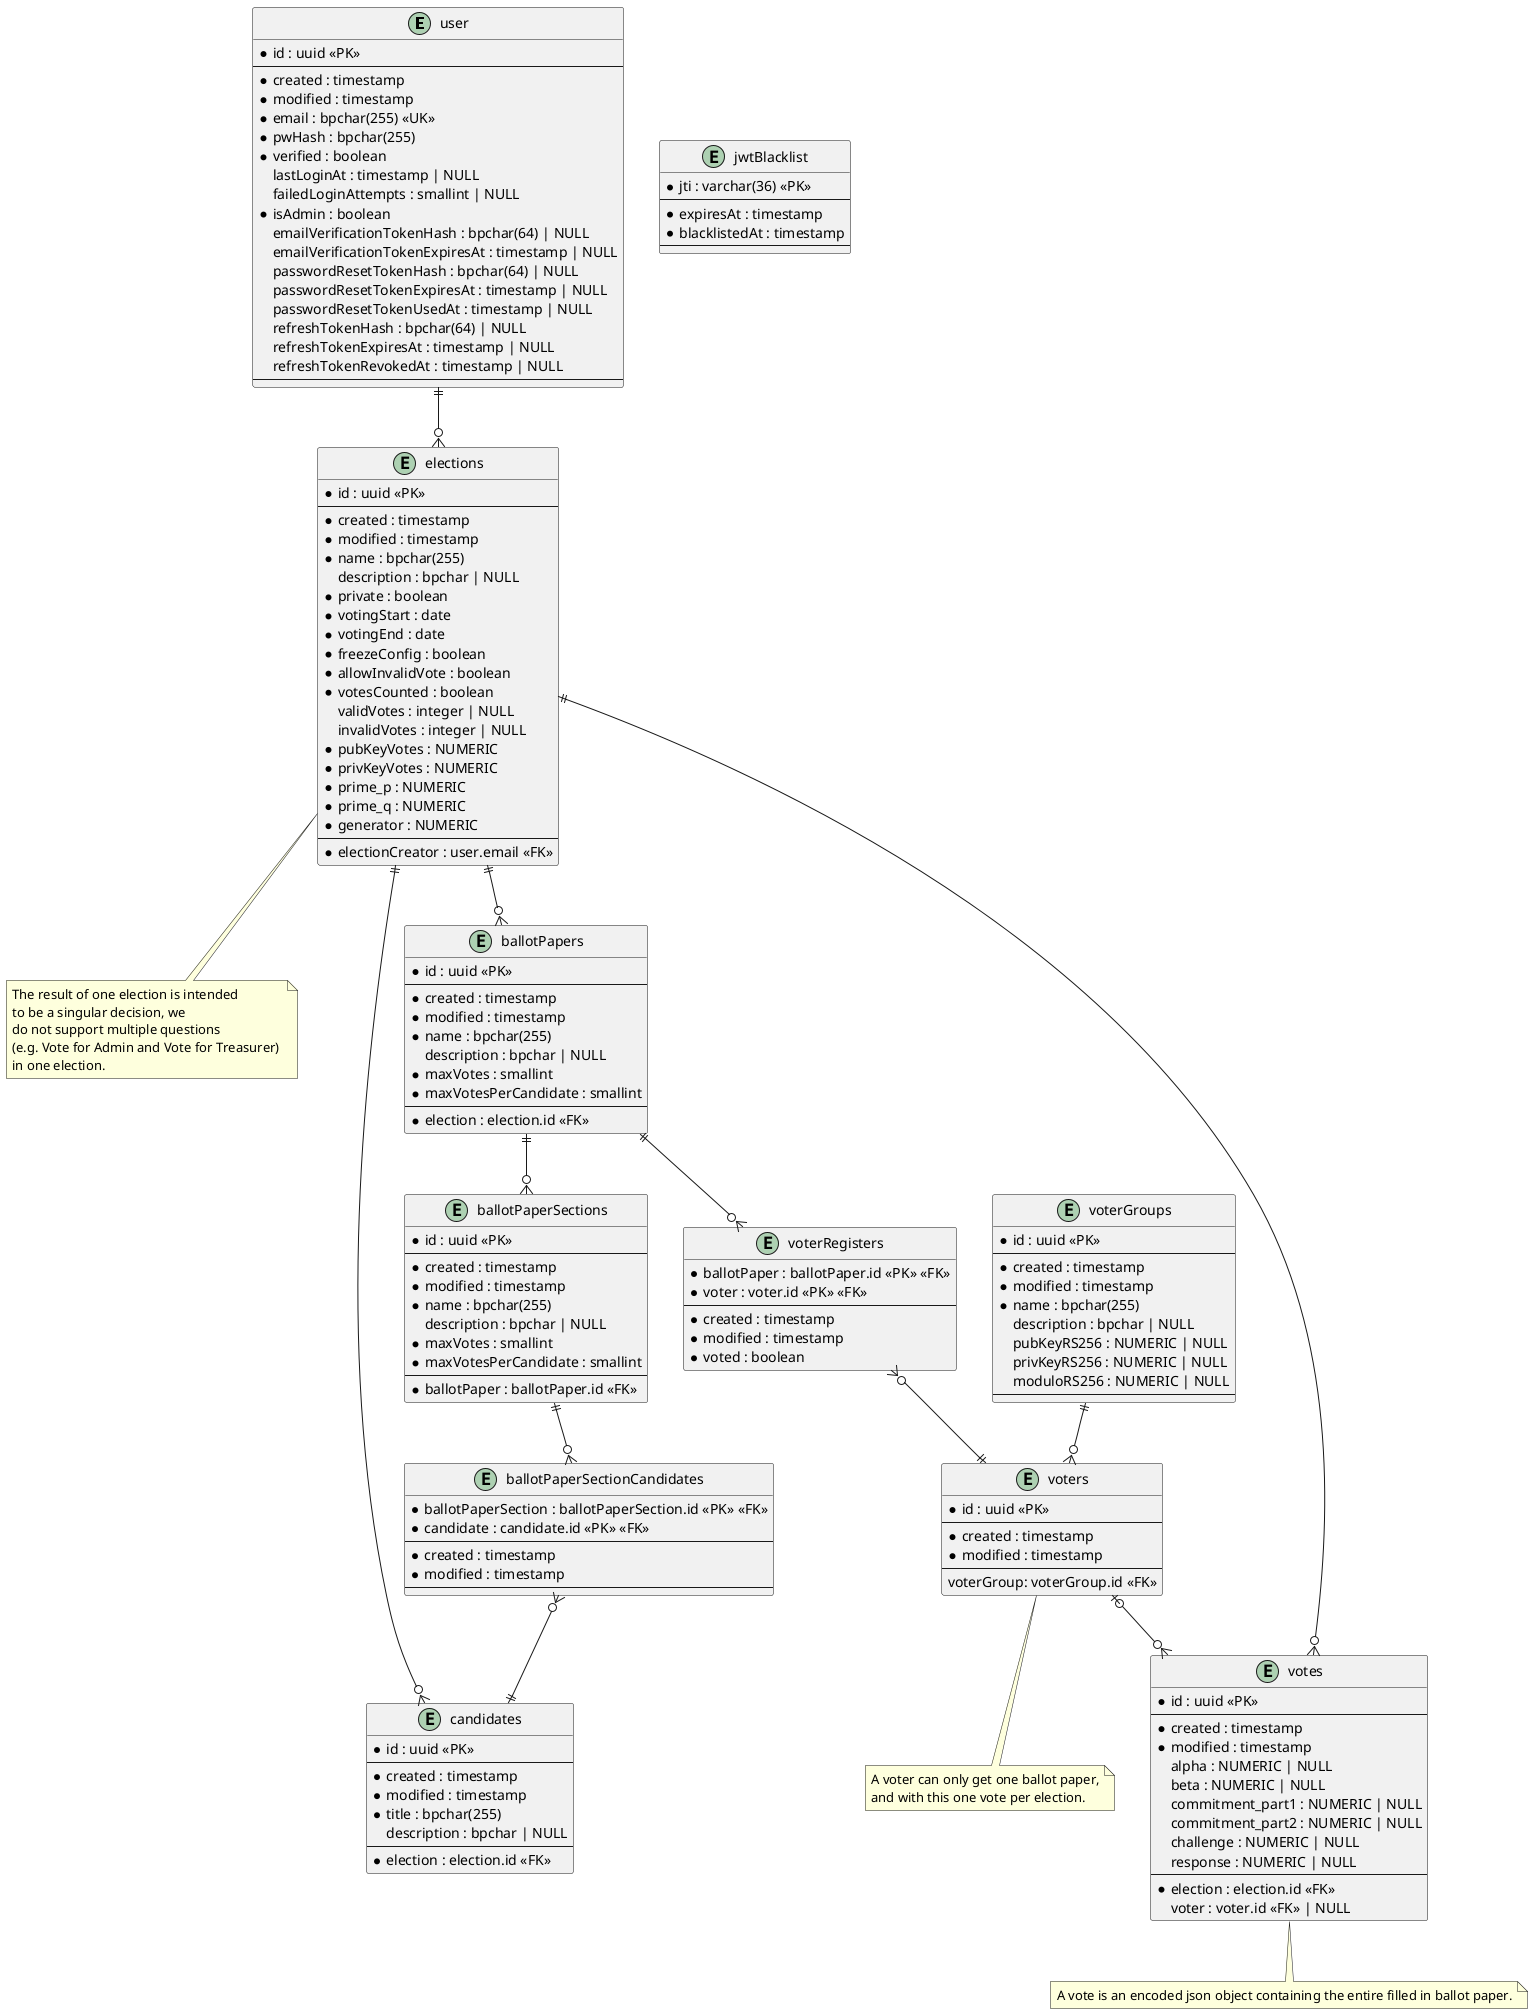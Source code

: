 @startuml dataModel

entity "user" as user {
    * id : uuid <<PK>>
    --
    * created : timestamp
    * modified : timestamp
    * email : bpchar(255) <<UK>>
    * pwHash : bpchar(255)
    * verified : boolean
    lastLoginAt : timestamp | NULL
    failedLoginAttempts : smallint | NULL
    * isAdmin : boolean
    emailVerificationTokenHash : bpchar(64) | NULL
    emailVerificationTokenExpiresAt : timestamp | NULL
    passwordResetTokenHash : bpchar(64) | NULL
    passwordResetTokenExpiresAt : timestamp | NULL
    passwordResetTokenUsedAt : timestamp | NULL
    refreshTokenHash : bpchar(64) | NULL
    refreshTokenExpiresAt : timestamp | NULL
    refreshTokenRevokedAt : timestamp | NULL
    --
}

entity "jwtBlacklist" as jwtBlacklist {
    ' this table is used to store blacklisted access tokens
    ' The jti is 36 characters long if we use UUIDv4
    * jti : varchar(36) <<PK>>
    --
    * expiresAt : timestamp
    * blacklistedAt : timestamp
    --
}



entity "elections" as elections {
    * id : uuid <<PK>>
    --
    * created : timestamp
    * modified : timestamp
    * name : bpchar(255)
    description : bpchar | NULL
    * private : boolean
    * votingStart : date
    * votingEnd : date
    * freezeConfig : boolean
    * allowInvalidVote : boolean
    * votesCounted : boolean
    ' Computed values such as validVotes and invalidVotes are critical - do we really want to store them?
    validVotes : integer | NULL
    invalidVotes : integer | NULL
    * pubKeyVotes : NUMERIC
    * privKeyVotes : NUMERIC
    * prime_p : NUMERIC 
    * prime_q : NUMERIC
    * generator : NUMERIC
    --
    * electionCreator : user.email <<FK>>
}

note as N2
The result of one election is intended 
to be a singular decision, we 
do not support multiple questions 
(e.g. Vote for Admin and Vote for Treasurer) 
in one election.
end note

entity "ballotPapers" as ballotPapers {
    * id : uuid <<PK>>
    --
    * created : timestamp
    * modified : timestamp
    * name : bpchar(255)
    description : bpchar | NULL
    * maxVotes : smallint
    * maxVotesPerCandidate : smallint
    --
    * election : election.id <<FK>>
}

entity "ballotPaperSections" as ballotPaperSections {
    * id : uuid <<PK>>
    --
    * created : timestamp
    * modified : timestamp
    * name : bpchar(255)
    description : bpchar | NULL
    * maxVotes : smallint
    * maxVotesPerCandidate : smallint
    --
    * ballotPaper : ballotPaper.id <<FK>>
}
' note as C_2
' If at least two ballotPaperSections are created for one ballotPaper, 
' the name field of the ballotPaperSections is mandatory.
' end note

entity "ballotPaperSectionCandidates" as ballotPaperSectionCandidates {
    * ballotPaperSection : ballotPaperSection.id <<PK>> <<FK>>
    * candidate : candidate.id <<PK>> <<FK>>
    --
    * created : timestamp
    * modified : timestamp
    --
}

entity "candidates" as candidates {
    * id : uuid <<PK>>
    --
    * created : timestamp
    * modified : timestamp
    * title : bpchar(255)
    description : bpchar | NULL
    --
    * election : election.id <<FK>>
}

entity "votes" as votes {
    * id : uuid <<PK>>
    --
    * created : timestamp
    * modified : timestamp
    alpha : NUMERIC | NULL
    beta : NUMERIC | NULL
    commitment_part1 : NUMERIC | NULL
    commitment_part2 : NUMERIC | NULL
    challenge : NUMERIC | NULL
    response : NUMERIC | NULL
    --
    * election : election.id <<FK>>
    ' if the vote isn't secret, voter can be saved
    voter : voter.id <<FK>> | NULL
}
note as N4
A vote is an encoded json object containing the entire filled in ballot paper.
end note

entity "voterRegisters" as voterRegisters {
    * ballotPaper : ballotPaper.id <<PK>> <<FK>>
    * voter : voter.id <<PK>> <<FK>>
    --
    * created : timestamp
    * modified : timestamp
    * voted : boolean
}

entity "voters" as voters {
    * id : uuid <<PK>>
    --
    * created : timestamp
    * modified : timestamp
    --
    voterGroup: voterGroup.id <<FK>>
}
note as N3
A voter can only get one ballot paper,
and with this one vote per election.
end note

entity "voterGroups" as voterGroups {
    * id : uuid <<PK>>
    --
    * created : timestamp
    * modified : timestamp
    * name : bpchar(255)
    description : bpchar | NULL
    pubKeyRS256 : NUMERIC | NULL
    privKeyRS256 : NUMERIC | NULL
    moduloRS256 : NUMERIC | NULL
    --
}

user ||--o{ elections
elections ||--o{ ballotPapers
elections -- N2
elections ||--o{ candidates
ballotPapers ||--o{ voterRegisters
voterRegisters }o--|| voters
ballotPapers ||--o{ ballotPaperSections
' ballotPaperSections -- C_2
ballotPaperSections ||--o{ ballotPaperSectionCandidates
ballotPaperSectionCandidates }o--|| candidates
votes }o--|| elections
voters |o--o{ votes
voterGroups ||--o{ voters
voters -- N3
votes -- N4


@enduml
